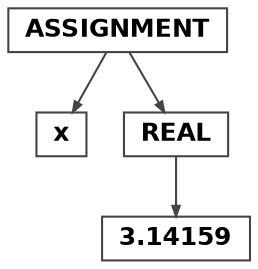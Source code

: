 digraph {

	ordering=out;
	ranksep=.4;
  margin=0;
	bgcolor="white"; node [shape=box, fixedsize=false, fontsize=12, fontname="Helvetica-bold", fontcolor="black"
		width=.25, height=.25, color="#444444", fillcolor="white", style="filled, solid"];
	edge [arrowsize=.5, color="#444444"]

 
  n2 [label="ASSIGNMENT"];
  n3 [label="x"];
  n4 [label="REAL"];
  n5 [label="3.14159"];

  n2 -> n3
  n2 -> n4
  n4 -> n5

}

